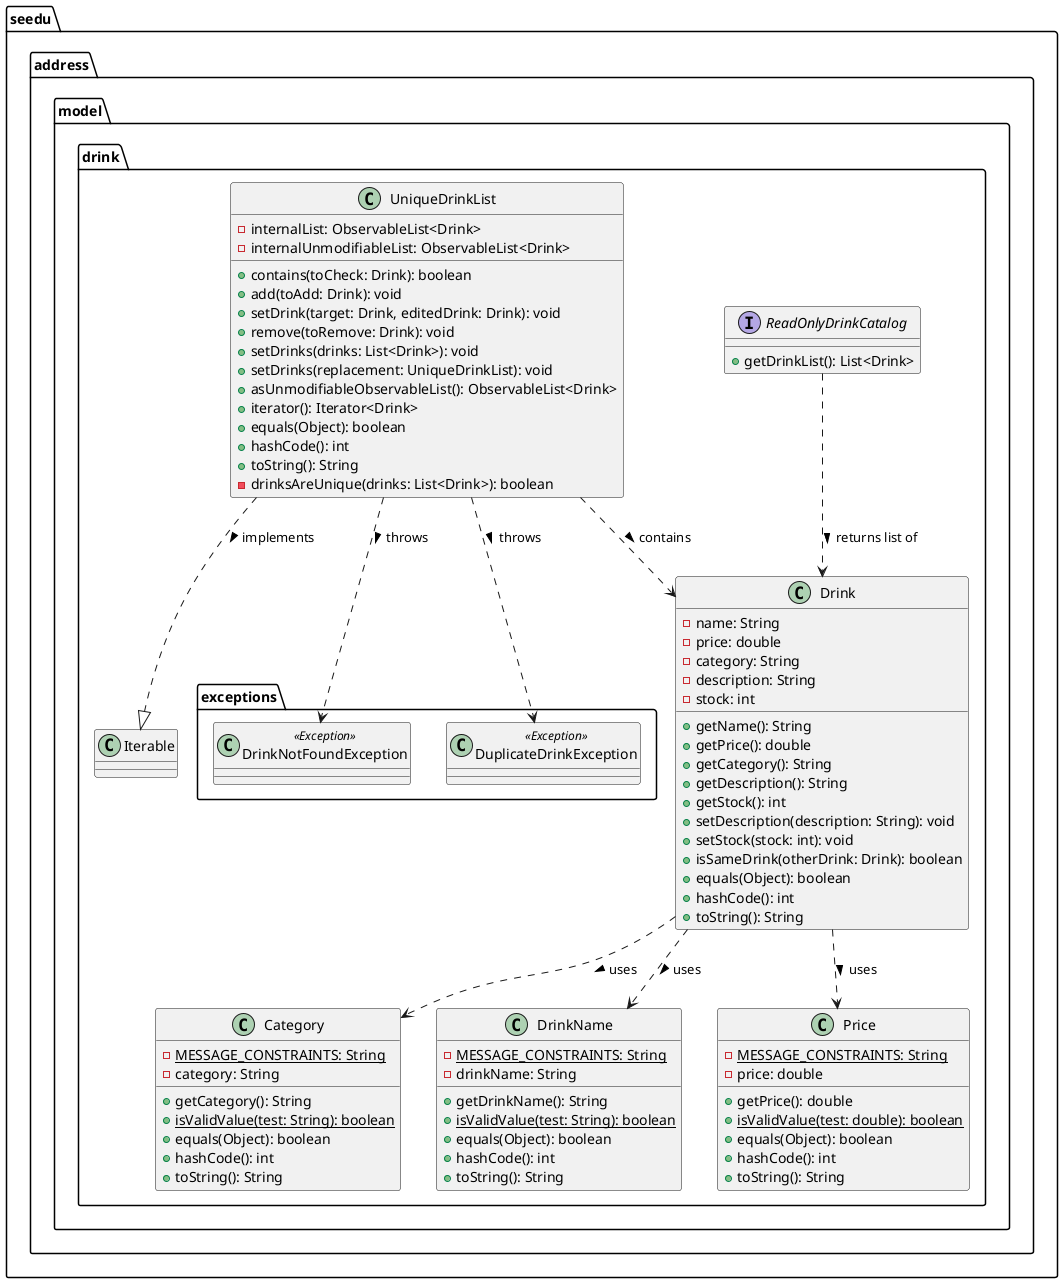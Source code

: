 @startuml
package "seedu.address.model.drink" {
    interface "ReadOnlyDrinkCatalog" {
        + getDrinkList(): List<Drink>
    }

    class "Drink" {
        - name: String
        - price: double
        - category: String
        - description: String
        - stock: int
        + getName(): String
        + getPrice(): double
        + getCategory(): String
        + getDescription(): String
        + getStock(): int
        + setDescription(description: String): void
        + setStock(stock: int): void
        + isSameDrink(otherDrink: Drink): boolean
        + equals(Object): boolean
        + hashCode(): int
        + toString(): String
    }

    class "Category" {
        - {static} MESSAGE_CONSTRAINTS: String
        - category: String
        + getCategory(): String
        + {static} isValidValue(test: String): boolean
        + equals(Object): boolean
        + hashCode(): int
        + toString(): String
    }

    class "DrinkName" {
        - {static} MESSAGE_CONSTRAINTS: String
        - drinkName: String
        + getDrinkName(): String
        + {static} isValidValue(test: String): boolean
        + equals(Object): boolean
        + hashCode(): int
        + toString(): String
    }

    class "Price" {
        - {static} MESSAGE_CONSTRAINTS: String
        - price: double
        + getPrice(): double
        + {static} isValidValue(test: double): boolean
        + equals(Object): boolean
        + hashCode(): int
        + toString(): String
    }

    class "UniqueDrinkList" {
        - internalList: ObservableList<Drink>
        - internalUnmodifiableList: ObservableList<Drink>
        + contains(toCheck: Drink): boolean
        + add(toAdd: Drink): void
        + setDrink(target: Drink, editedDrink: Drink): void
        + remove(toRemove: Drink): void
        + setDrinks(drinks: List<Drink>): void
        + setDrinks(replacement: UniqueDrinkList): void
        + asUnmodifiableObservableList(): ObservableList<Drink>
        + iterator(): Iterator<Drink>
        + equals(Object): boolean
        + hashCode(): int
        + toString(): String
        - drinksAreUnique(drinks: List<Drink>): boolean
    }

    package "exceptions" {
        class "DrinkNotFoundException" << Exception >> {
        }

        class "DuplicateDrinkException" << Exception >> {
        }
    }

    UniqueDrinkList ..> "Drink" : contains >
    UniqueDrinkList ..> "DrinkNotFoundException" : throws >
    UniqueDrinkList ..> "DuplicateDrinkException" : throws >
    UniqueDrinkList ..|> "Iterable" : implements >
    Drink ..> "Category" : uses >
    Drink ..> "DrinkName" : uses >
    Drink ..> "Price" : uses >
    ReadOnlyDrinkCatalog ..> "Drink" : returns list of >
}

@enduml
